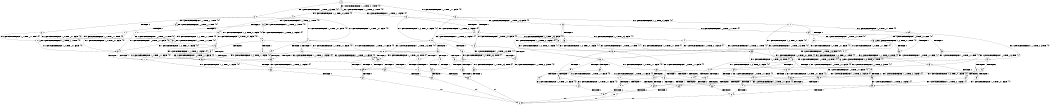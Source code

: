 digraph BCG {
size = "7, 10.5";
center = TRUE;
node [shape = circle];
0 [peripheries = 2];
0 -> 1 [label = "EX !1 !ATOMIC_EXCH_BRANCH (1, +0, TRUE, +0, 1, TRUE) !{0}"];
0 -> 2 [label = "EX !2 !ATOMIC_EXCH_BRANCH (1, +1, TRUE, +0, 3, TRUE) !{0}"];
0 -> 3 [label = "EX !0 !ATOMIC_EXCH_BRANCH (1, +1, TRUE, +1, 1, FALSE) !{0}"];
1 -> 4 [label = "EX !2 !ATOMIC_EXCH_BRANCH (1, +1, TRUE, +0, 3, TRUE) !{0}"];
1 -> 5 [label = "EX !0 !ATOMIC_EXCH_BRANCH (1, +1, TRUE, +1, 1, FALSE) !{0}"];
1 -> 1 [label = "EX !1 !ATOMIC_EXCH_BRANCH (1, +0, TRUE, +0, 1, TRUE) !{0}"];
2 -> 6 [label = "TERMINATE !2"];
2 -> 7 [label = "EX !1 !ATOMIC_EXCH_BRANCH (1, +0, TRUE, +0, 1, FALSE) !{0}"];
2 -> 8 [label = "EX !0 !ATOMIC_EXCH_BRANCH (1, +1, TRUE, +1, 1, TRUE) !{0}"];
3 -> 9 [label = "TERMINATE !0"];
3 -> 10 [label = "EX !1 !ATOMIC_EXCH_BRANCH (1, +0, TRUE, +0, 1, FALSE) !{0}"];
3 -> 11 [label = "EX !2 !ATOMIC_EXCH_BRANCH (1, +1, TRUE, +0, 3, FALSE) !{0}"];
4 -> 12 [label = "TERMINATE !2"];
4 -> 13 [label = "EX !0 !ATOMIC_EXCH_BRANCH (1, +1, TRUE, +1, 1, TRUE) !{0}"];
4 -> 7 [label = "EX !1 !ATOMIC_EXCH_BRANCH (1, +0, TRUE, +0, 1, FALSE) !{0}"];
5 -> 14 [label = "TERMINATE !0"];
5 -> 15 [label = "EX !2 !ATOMIC_EXCH_BRANCH (1, +1, TRUE, +0, 3, FALSE) !{0}"];
5 -> 10 [label = "EX !1 !ATOMIC_EXCH_BRANCH (1, +0, TRUE, +0, 1, FALSE) !{0}"];
6 -> 16 [label = "EX !1 !ATOMIC_EXCH_BRANCH (1, +0, TRUE, +0, 1, FALSE) !{0}"];
6 -> 17 [label = "EX !0 !ATOMIC_EXCH_BRANCH (1, +1, TRUE, +1, 1, TRUE) !{0}"];
7 -> 18 [label = "TERMINATE !1"];
7 -> 19 [label = "TERMINATE !2"];
7 -> 20 [label = "EX !0 !ATOMIC_EXCH_BRANCH (1, +1, TRUE, +1, 1, FALSE) !{0}"];
8 -> 21 [label = "TERMINATE !2"];
8 -> 22 [label = "EX !1 !ATOMIC_EXCH_BRANCH (1, +0, TRUE, +0, 1, FALSE) !{0}"];
8 -> 8 [label = "EX !0 !ATOMIC_EXCH_BRANCH (1, +1, TRUE, +1, 1, TRUE) !{0}"];
9 -> 23 [label = "EX !1 !ATOMIC_EXCH_BRANCH (1, +0, TRUE, +0, 1, FALSE) !{1}"];
9 -> 24 [label = "EX !2 !ATOMIC_EXCH_BRANCH (1, +1, TRUE, +0, 3, FALSE) !{1}"];
10 -> 25 [label = "TERMINATE !1"];
10 -> 26 [label = "TERMINATE !0"];
10 -> 20 [label = "EX !2 !ATOMIC_EXCH_BRANCH (1, +1, TRUE, +0, 3, TRUE) !{0}"];
11 -> 27 [label = "TERMINATE !0"];
11 -> 28 [label = "EX !1 !ATOMIC_EXCH_BRANCH (1, +0, TRUE, +0, 1, FALSE) !{0}"];
11 -> 29 [label = "EX !2 !ATOMIC_EXCH_BRANCH (1, +0, TRUE, +1, 1, TRUE) !{0}"];
12 -> 30 [label = "EX !0 !ATOMIC_EXCH_BRANCH (1, +1, TRUE, +1, 1, TRUE) !{0}"];
12 -> 16 [label = "EX !1 !ATOMIC_EXCH_BRANCH (1, +0, TRUE, +0, 1, FALSE) !{0}"];
13 -> 31 [label = "TERMINATE !2"];
13 -> 22 [label = "EX !1 !ATOMIC_EXCH_BRANCH (1, +0, TRUE, +0, 1, FALSE) !{0}"];
13 -> 13 [label = "EX !0 !ATOMIC_EXCH_BRANCH (1, +1, TRUE, +1, 1, TRUE) !{0}"];
14 -> 32 [label = "EX !2 !ATOMIC_EXCH_BRANCH (1, +1, TRUE, +0, 3, FALSE) !{1}"];
14 -> 23 [label = "EX !1 !ATOMIC_EXCH_BRANCH (1, +0, TRUE, +0, 1, FALSE) !{1}"];
15 -> 33 [label = "TERMINATE !0"];
15 -> 34 [label = "EX !2 !ATOMIC_EXCH_BRANCH (1, +0, TRUE, +1, 1, TRUE) !{0}"];
15 -> 28 [label = "EX !1 !ATOMIC_EXCH_BRANCH (1, +0, TRUE, +0, 1, FALSE) !{0}"];
16 -> 35 [label = "TERMINATE !1"];
16 -> 36 [label = "EX !0 !ATOMIC_EXCH_BRANCH (1, +1, TRUE, +1, 1, FALSE) !{0}"];
17 -> 37 [label = "EX !1 !ATOMIC_EXCH_BRANCH (1, +0, TRUE, +0, 1, FALSE) !{0}"];
17 -> 17 [label = "EX !0 !ATOMIC_EXCH_BRANCH (1, +1, TRUE, +1, 1, TRUE) !{0}"];
18 -> 35 [label = "TERMINATE !2"];
18 -> 38 [label = "EX !0 !ATOMIC_EXCH_BRANCH (1, +1, TRUE, +1, 1, FALSE) !{0}"];
19 -> 35 [label = "TERMINATE !1"];
19 -> 36 [label = "EX !0 !ATOMIC_EXCH_BRANCH (1, +1, TRUE, +1, 1, FALSE) !{0}"];
20 -> 39 [label = "TERMINATE !1"];
20 -> 40 [label = "TERMINATE !2"];
20 -> 41 [label = "TERMINATE !0"];
21 -> 37 [label = "EX !1 !ATOMIC_EXCH_BRANCH (1, +0, TRUE, +0, 1, FALSE) !{0}"];
21 -> 17 [label = "EX !0 !ATOMIC_EXCH_BRANCH (1, +1, TRUE, +1, 1, TRUE) !{0}"];
22 -> 42 [label = "TERMINATE !1"];
22 -> 43 [label = "TERMINATE !2"];
22 -> 20 [label = "EX !0 !ATOMIC_EXCH_BRANCH (1, +1, TRUE, +1, 1, FALSE) !{0}"];
23 -> 44 [label = "TERMINATE !1"];
23 -> 45 [label = "EX !2 !ATOMIC_EXCH_BRANCH (1, +1, TRUE, +0, 3, TRUE) !{1}"];
24 -> 46 [label = "EX !1 !ATOMIC_EXCH_BRANCH (1, +0, TRUE, +0, 1, FALSE) !{1}"];
24 -> 47 [label = "EX !2 !ATOMIC_EXCH_BRANCH (1, +0, TRUE, +1, 1, TRUE) !{1}"];
25 -> 48 [label = "TERMINATE !0"];
25 -> 38 [label = "EX !2 !ATOMIC_EXCH_BRANCH (1, +1, TRUE, +0, 3, TRUE) !{0}"];
26 -> 44 [label = "TERMINATE !1"];
26 -> 45 [label = "EX !2 !ATOMIC_EXCH_BRANCH (1, +1, TRUE, +0, 3, TRUE) !{1}"];
27 -> 46 [label = "EX !1 !ATOMIC_EXCH_BRANCH (1, +0, TRUE, +0, 1, FALSE) !{1}"];
27 -> 47 [label = "EX !2 !ATOMIC_EXCH_BRANCH (1, +0, TRUE, +1, 1, TRUE) !{1}"];
28 -> 49 [label = "TERMINATE !1"];
28 -> 50 [label = "TERMINATE !0"];
28 -> 51 [label = "EX !2 !ATOMIC_EXCH_BRANCH (1, +0, TRUE, +1, 1, FALSE) !{0}"];
29 -> 52 [label = "TERMINATE !0"];
29 -> 53 [label = "EX !1 !ATOMIC_EXCH_BRANCH (1, +0, TRUE, +0, 1, TRUE) !{0}"];
29 -> 54 [label = "EX !2 !ATOMIC_EXCH_BRANCH (1, +1, TRUE, +0, 3, TRUE) !{0}"];
30 -> 37 [label = "EX !1 !ATOMIC_EXCH_BRANCH (1, +0, TRUE, +0, 1, FALSE) !{0}"];
30 -> 30 [label = "EX !0 !ATOMIC_EXCH_BRANCH (1, +1, TRUE, +1, 1, TRUE) !{0}"];
31 -> 37 [label = "EX !1 !ATOMIC_EXCH_BRANCH (1, +0, TRUE, +0, 1, FALSE) !{0}"];
31 -> 30 [label = "EX !0 !ATOMIC_EXCH_BRANCH (1, +1, TRUE, +1, 1, TRUE) !{0}"];
32 -> 55 [label = "EX !2 !ATOMIC_EXCH_BRANCH (1, +0, TRUE, +1, 1, TRUE) !{1}"];
32 -> 46 [label = "EX !1 !ATOMIC_EXCH_BRANCH (1, +0, TRUE, +0, 1, FALSE) !{1}"];
33 -> 55 [label = "EX !2 !ATOMIC_EXCH_BRANCH (1, +0, TRUE, +1, 1, TRUE) !{1}"];
33 -> 46 [label = "EX !1 !ATOMIC_EXCH_BRANCH (1, +0, TRUE, +0, 1, FALSE) !{1}"];
34 -> 56 [label = "TERMINATE !0"];
34 -> 57 [label = "EX !2 !ATOMIC_EXCH_BRANCH (1, +1, TRUE, +0, 3, TRUE) !{0}"];
34 -> 53 [label = "EX !1 !ATOMIC_EXCH_BRANCH (1, +0, TRUE, +0, 1, TRUE) !{0}"];
35 -> 58 [label = "EX !0 !ATOMIC_EXCH_BRANCH (1, +1, TRUE, +1, 1, FALSE) !{0}"];
36 -> 59 [label = "TERMINATE !1"];
36 -> 60 [label = "TERMINATE !0"];
37 -> 61 [label = "TERMINATE !1"];
37 -> 36 [label = "EX !0 !ATOMIC_EXCH_BRANCH (1, +1, TRUE, +1, 1, FALSE) !{0}"];
38 -> 59 [label = "TERMINATE !2"];
38 -> 62 [label = "TERMINATE !0"];
39 -> 59 [label = "TERMINATE !2"];
39 -> 62 [label = "TERMINATE !0"];
40 -> 59 [label = "TERMINATE !1"];
40 -> 60 [label = "TERMINATE !0"];
41 -> 63 [label = "TERMINATE !1"];
41 -> 64 [label = "TERMINATE !2"];
42 -> 61 [label = "TERMINATE !2"];
42 -> 38 [label = "EX !0 !ATOMIC_EXCH_BRANCH (1, +1, TRUE, +1, 1, FALSE) !{0}"];
43 -> 61 [label = "TERMINATE !1"];
43 -> 36 [label = "EX !0 !ATOMIC_EXCH_BRANCH (1, +1, TRUE, +1, 1, FALSE) !{0}"];
44 -> 65 [label = "EX !2 !ATOMIC_EXCH_BRANCH (1, +1, TRUE, +0, 3, TRUE) !{2}"];
45 -> 63 [label = "TERMINATE !1"];
45 -> 64 [label = "TERMINATE !2"];
46 -> 66 [label = "TERMINATE !1"];
46 -> 67 [label = "EX !2 !ATOMIC_EXCH_BRANCH (1, +0, TRUE, +1, 1, FALSE) !{1}"];
47 -> 68 [label = "EX !1 !ATOMIC_EXCH_BRANCH (1, +0, TRUE, +0, 1, TRUE) !{1}"];
47 -> 69 [label = "EX !2 !ATOMIC_EXCH_BRANCH (1, +1, TRUE, +0, 3, TRUE) !{1}"];
48 -> 65 [label = "EX !2 !ATOMIC_EXCH_BRANCH (1, +1, TRUE, +0, 3, TRUE) !{2}"];
49 -> 70 [label = "TERMINATE !0"];
49 -> 71 [label = "EX !2 !ATOMIC_EXCH_BRANCH (1, +0, TRUE, +1, 1, FALSE) !{0}"];
50 -> 66 [label = "TERMINATE !1"];
50 -> 67 [label = "EX !2 !ATOMIC_EXCH_BRANCH (1, +0, TRUE, +1, 1, FALSE) !{1}"];
51 -> 72 [label = "TERMINATE !1"];
51 -> 73 [label = "TERMINATE !2"];
51 -> 74 [label = "TERMINATE !0"];
52 -> 68 [label = "EX !1 !ATOMIC_EXCH_BRANCH (1, +0, TRUE, +0, 1, TRUE) !{1}"];
52 -> 69 [label = "EX !2 !ATOMIC_EXCH_BRANCH (1, +1, TRUE, +0, 3, TRUE) !{1}"];
53 -> 56 [label = "TERMINATE !0"];
53 -> 57 [label = "EX !2 !ATOMIC_EXCH_BRANCH (1, +1, TRUE, +0, 3, TRUE) !{0}"];
53 -> 53 [label = "EX !1 !ATOMIC_EXCH_BRANCH (1, +0, TRUE, +0, 1, TRUE) !{0}"];
54 -> 75 [label = "TERMINATE !2"];
54 -> 76 [label = "TERMINATE !0"];
54 -> 77 [label = "EX !1 !ATOMIC_EXCH_BRANCH (1, +0, TRUE, +0, 1, FALSE) !{0}"];
55 -> 78 [label = "EX !2 !ATOMIC_EXCH_BRANCH (1, +1, TRUE, +0, 3, TRUE) !{1}"];
55 -> 68 [label = "EX !1 !ATOMIC_EXCH_BRANCH (1, +0, TRUE, +0, 1, TRUE) !{1}"];
56 -> 78 [label = "EX !2 !ATOMIC_EXCH_BRANCH (1, +1, TRUE, +0, 3, TRUE) !{1}"];
56 -> 68 [label = "EX !1 !ATOMIC_EXCH_BRANCH (1, +0, TRUE, +0, 1, TRUE) !{1}"];
57 -> 79 [label = "TERMINATE !2"];
57 -> 80 [label = "TERMINATE !0"];
57 -> 77 [label = "EX !1 !ATOMIC_EXCH_BRANCH (1, +0, TRUE, +0, 1, FALSE) !{0}"];
58 -> 81 [label = "TERMINATE !0"];
59 -> 81 [label = "TERMINATE !0"];
60 -> 82 [label = "TERMINATE !1"];
61 -> 58 [label = "EX !0 !ATOMIC_EXCH_BRANCH (1, +1, TRUE, +1, 1, FALSE) !{0}"];
62 -> 83 [label = "TERMINATE !2"];
63 -> 83 [label = "TERMINATE !2"];
64 -> 82 [label = "TERMINATE !1"];
65 -> 83 [label = "TERMINATE !2"];
66 -> 84 [label = "EX !2 !ATOMIC_EXCH_BRANCH (1, +0, TRUE, +1, 1, FALSE) !{2}"];
67 -> 85 [label = "TERMINATE !1"];
67 -> 86 [label = "TERMINATE !2"];
68 -> 78 [label = "EX !2 !ATOMIC_EXCH_BRANCH (1, +1, TRUE, +0, 3, TRUE) !{1}"];
68 -> 68 [label = "EX !1 !ATOMIC_EXCH_BRANCH (1, +0, TRUE, +0, 1, TRUE) !{1}"];
69 -> 87 [label = "TERMINATE !2"];
69 -> 88 [label = "EX !1 !ATOMIC_EXCH_BRANCH (1, +0, TRUE, +0, 1, FALSE) !{1}"];
70 -> 84 [label = "EX !2 !ATOMIC_EXCH_BRANCH (1, +0, TRUE, +1, 1, FALSE) !{2}"];
71 -> 89 [label = "TERMINATE !2"];
71 -> 90 [label = "TERMINATE !0"];
72 -> 89 [label = "TERMINATE !2"];
72 -> 90 [label = "TERMINATE !0"];
73 -> 89 [label = "TERMINATE !1"];
73 -> 91 [label = "TERMINATE !0"];
74 -> 85 [label = "TERMINATE !1"];
74 -> 86 [label = "TERMINATE !2"];
75 -> 92 [label = "TERMINATE !0"];
75 -> 93 [label = "EX !1 !ATOMIC_EXCH_BRANCH (1, +0, TRUE, +0, 1, FALSE) !{0}"];
76 -> 87 [label = "TERMINATE !2"];
76 -> 88 [label = "EX !1 !ATOMIC_EXCH_BRANCH (1, +0, TRUE, +0, 1, FALSE) !{1}"];
77 -> 72 [label = "TERMINATE !1"];
77 -> 73 [label = "TERMINATE !2"];
77 -> 74 [label = "TERMINATE !0"];
78 -> 94 [label = "TERMINATE !2"];
78 -> 88 [label = "EX !1 !ATOMIC_EXCH_BRANCH (1, +0, TRUE, +0, 1, FALSE) !{1}"];
79 -> 95 [label = "TERMINATE !0"];
79 -> 93 [label = "EX !1 !ATOMIC_EXCH_BRANCH (1, +0, TRUE, +0, 1, FALSE) !{0}"];
80 -> 94 [label = "TERMINATE !2"];
80 -> 88 [label = "EX !1 !ATOMIC_EXCH_BRANCH (1, +0, TRUE, +0, 1, FALSE) !{1}"];
81 -> 96 [label = "exit"];
82 -> 96 [label = "exit"];
83 -> 96 [label = "exit"];
84 -> 97 [label = "TERMINATE !2"];
85 -> 97 [label = "TERMINATE !2"];
86 -> 98 [label = "TERMINATE !1"];
87 -> 99 [label = "EX !1 !ATOMIC_EXCH_BRANCH (1, +0, TRUE, +0, 1, FALSE) !{1}"];
88 -> 85 [label = "TERMINATE !1"];
88 -> 86 [label = "TERMINATE !2"];
89 -> 100 [label = "TERMINATE !0"];
90 -> 97 [label = "TERMINATE !2"];
91 -> 98 [label = "TERMINATE !1"];
92 -> 99 [label = "EX !1 !ATOMIC_EXCH_BRANCH (1, +0, TRUE, +0, 1, FALSE) !{1}"];
93 -> 89 [label = "TERMINATE !1"];
93 -> 91 [label = "TERMINATE !0"];
94 -> 99 [label = "EX !1 !ATOMIC_EXCH_BRANCH (1, +0, TRUE, +0, 1, FALSE) !{1}"];
95 -> 99 [label = "EX !1 !ATOMIC_EXCH_BRANCH (1, +0, TRUE, +0, 1, FALSE) !{1}"];
97 -> 96 [label = "exit"];
98 -> 96 [label = "exit"];
99 -> 98 [label = "TERMINATE !1"];
100 -> 96 [label = "exit"];
}
